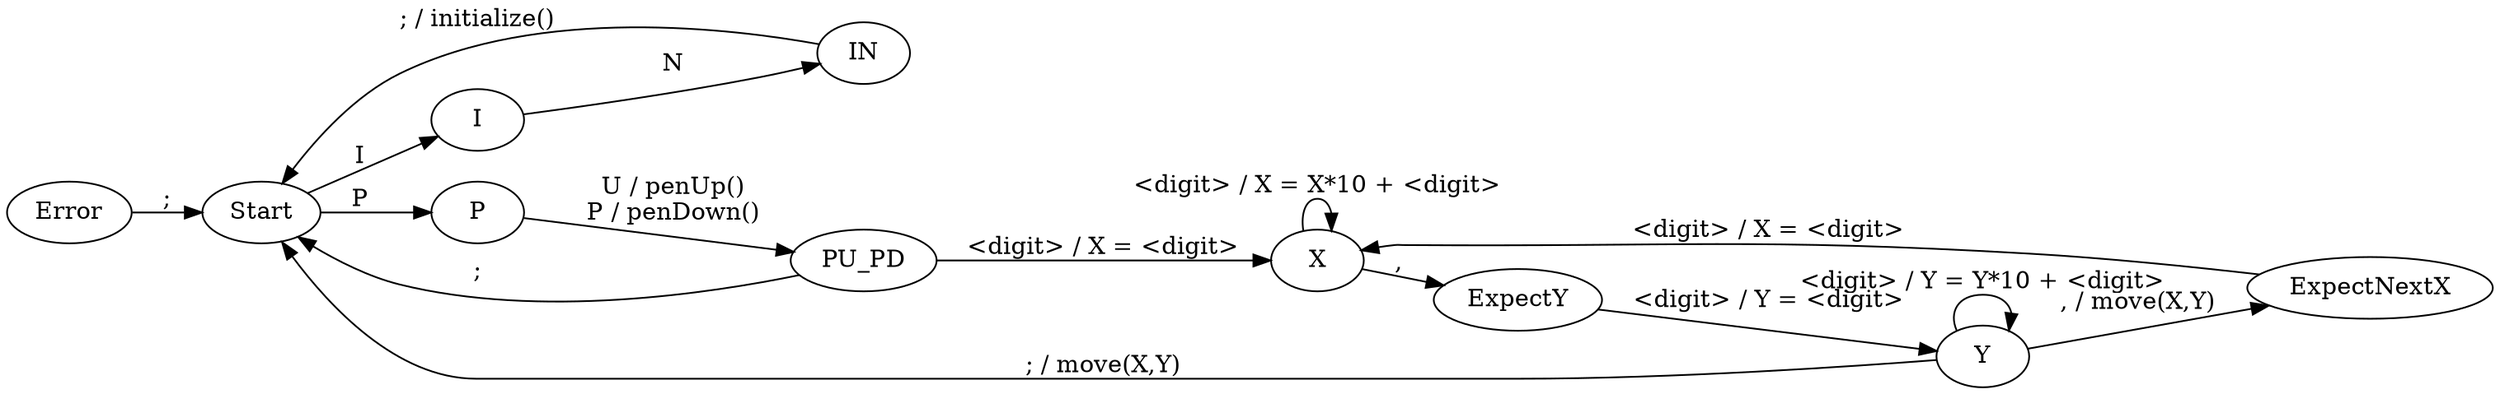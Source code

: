 digraph HPGL {
rankdir="LR"
Start
I
IN
P
PU_PD
X
ExpectY
Y
ExpectNextX
Error


Start -> I [label="I"] 
I -> IN [label="N"]
IN-> Start [label="; / initialize()"]
Start -> P [label="P"]
P -> PU_PD [label="U / penUp()\nP / penDown()"]
PU_PD -> Start [label=";"]
PU_PD -> X [label="<digit> / X = <digit>"]
X -> X [label="<digit> / X = X*10 + <digit>"]
X -> ExpectY [label=","]
ExpectY -> Y [label="<digit> / Y = <digit>"]
Y -> Y [label="<digit> / Y = Y*10 + <digit>"]
Y -> Start [label="; / move(X,Y)"]
Y -> ExpectNextX [label=", / move(X,Y)"]
ExpectNextX -> X [label="<digit> / X = <digit>"]
Error -> Start [label=";"]

}
